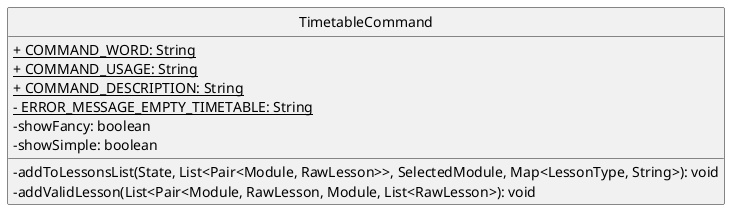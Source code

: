 @startuml
'https://plantuml.com/sequence-diagram
hide circle
skinparam classAttributeIconSize 0

class TimetableCommand {
    <u>+ COMMAND_WORD: String
    <u>+ COMMAND_USAGE: String
    <u>+ COMMAND_DESCRIPTION: String
    <u>- ERROR_MESSAGE_EMPTY_TIMETABLE: String
    - showFancy: boolean
    - showSimple: boolean

    - addToLessonsList(State, List<Pair<Module, RawLesson>>, SelectedModule, Map<LessonType, String>): void
    - addValidLesson(List<Pair<Module, RawLesson, Module, List<RawLesson>): void
}
@enduml